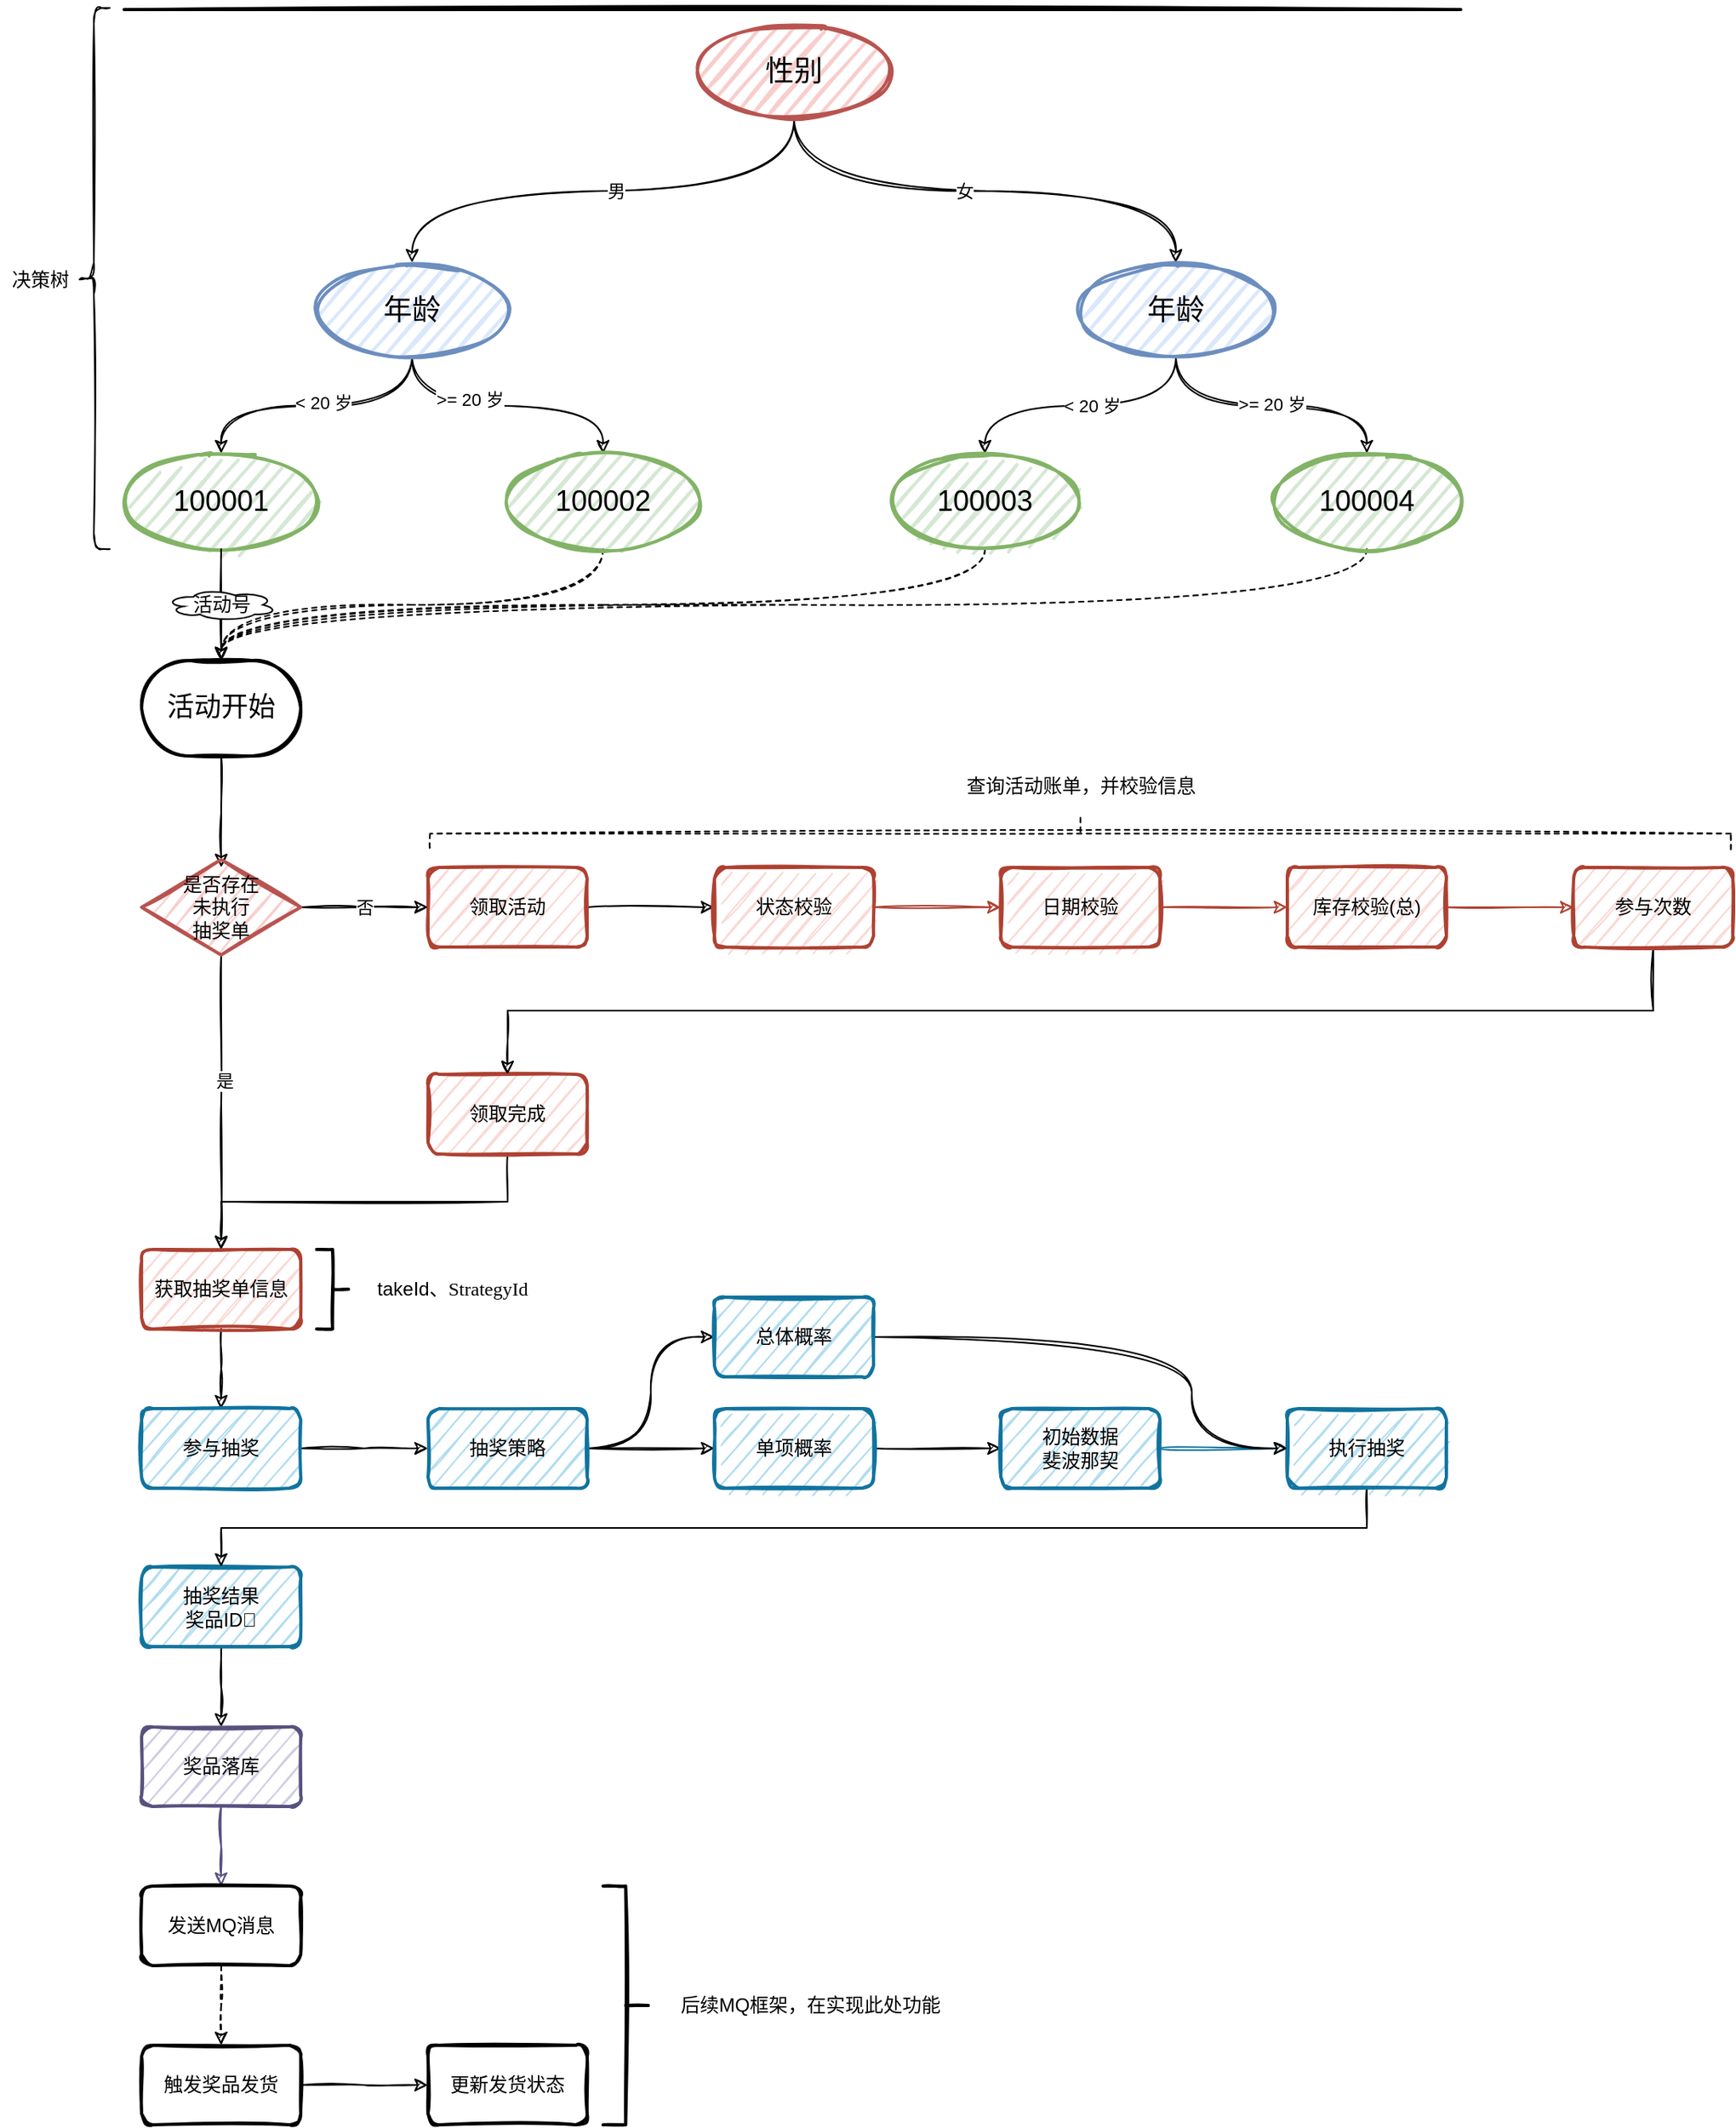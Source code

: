 <mxfile version="13.3.9" type="device"><diagram id="vXGlkZkOUuBDMCx0TaZ9" name="主流程"><mxGraphModel dx="2013" dy="1809" grid="1" gridSize="10" guides="1" tooltips="1" connect="1" arrows="1" fold="1" page="1" pageScale="1" pageWidth="827" pageHeight="1169" math="0" shadow="0"><root><mxCell id="0"/><mxCell id="1" parent="0"/><mxCell id="6XH0-8EDcf9ullUSbxHj-54" style="edgeStyle=elbowEdgeStyle;rounded=0;sketch=1;orthogonalLoop=1;jettySize=auto;elbow=vertical;html=1;exitX=0.5;exitY=1;exitDx=0;exitDy=0;exitPerimeter=0;" parent="1" source="6XH0-8EDcf9ullUSbxHj-1" edge="1"><mxGeometry relative="1" as="geometry"><mxPoint x="131" y="120" as="targetPoint"/></mxGeometry></mxCell><mxCell id="6XH0-8EDcf9ullUSbxHj-1" value="&lt;font style=&quot;font-size: 17px&quot;&gt;活动开始&lt;/font&gt;" style="strokeWidth=2;html=1;shape=mxgraph.flowchart.terminator;whiteSpace=wrap;sketch=1;" parent="1" vertex="1"><mxGeometry x="81" y="-10" width="100" height="60" as="geometry"/></mxCell><mxCell id="6XH0-8EDcf9ullUSbxHj-8" value="" style="edgeStyle=none;rounded=0;sketch=1;orthogonalLoop=1;jettySize=auto;html=1;" parent="1" source="6XH0-8EDcf9ullUSbxHj-4" target="6XH0-8EDcf9ullUSbxHj-7" edge="1"><mxGeometry relative="1" as="geometry"/></mxCell><mxCell id="6XH0-8EDcf9ullUSbxHj-4" value="领取活动" style="rounded=1;whiteSpace=wrap;html=1;absoluteArcSize=1;arcSize=14;strokeWidth=2;sketch=1;fillColor=#fad9d5;strokeColor=#ae4132;" parent="1" vertex="1"><mxGeometry x="261" y="120" width="100" height="50" as="geometry"/></mxCell><mxCell id="6XH0-8EDcf9ullUSbxHj-49" value="" style="edgeStyle=elbowEdgeStyle;rounded=0;sketch=1;orthogonalLoop=1;jettySize=auto;elbow=vertical;html=1;" parent="1" source="6XH0-8EDcf9ullUSbxHj-15" target="6XH0-8EDcf9ullUSbxHj-48" edge="1"><mxGeometry relative="1" as="geometry"/></mxCell><mxCell id="6XH0-8EDcf9ullUSbxHj-15" value="领取完成" style="rounded=1;whiteSpace=wrap;html=1;absoluteArcSize=1;arcSize=14;strokeWidth=2;sketch=1;fillColor=#fad9d5;strokeColor=#ae4132;" parent="1" vertex="1"><mxGeometry x="261" y="250" width="100" height="50" as="geometry"/></mxCell><mxCell id="6XH0-8EDcf9ullUSbxHj-50" style="edgeStyle=elbowEdgeStyle;rounded=0;sketch=1;orthogonalLoop=1;jettySize=auto;elbow=vertical;html=1;exitX=0.5;exitY=1;exitDx=0;exitDy=0;entryX=0.5;entryY=0;entryDx=0;entryDy=0;" parent="1" source="6XH0-8EDcf9ullUSbxHj-48" target="6XH0-8EDcf9ullUSbxHj-19" edge="1"><mxGeometry relative="1" as="geometry"/></mxCell><mxCell id="6XH0-8EDcf9ullUSbxHj-48" value="获取抽奖单信息" style="rounded=1;whiteSpace=wrap;html=1;absoluteArcSize=1;arcSize=14;strokeWidth=2;sketch=1;fillColor=#fad9d5;strokeColor=#ae4132;" parent="1" vertex="1"><mxGeometry x="81" y="360" width="100" height="50" as="geometry"/></mxCell><mxCell id="6XH0-8EDcf9ullUSbxHj-23" value="" style="edgeStyle=elbowEdgeStyle;rounded=0;sketch=1;orthogonalLoop=1;jettySize=auto;elbow=vertical;html=1;fillColor=#b1ddf0;" parent="1" source="6XH0-8EDcf9ullUSbxHj-19" target="6XH0-8EDcf9ullUSbxHj-22" edge="1"><mxGeometry relative="1" as="geometry"/></mxCell><mxCell id="6XH0-8EDcf9ullUSbxHj-19" value="参与抽奖" style="rounded=1;whiteSpace=wrap;html=1;absoluteArcSize=1;arcSize=14;strokeWidth=2;sketch=1;fillColor=#b1ddf0;strokeColor=#10739e;" parent="1" vertex="1"><mxGeometry x="81" y="460" width="100" height="50" as="geometry"/></mxCell><mxCell id="6XH0-8EDcf9ullUSbxHj-41" value="" style="edgeStyle=elbowEdgeStyle;rounded=0;sketch=1;orthogonalLoop=1;jettySize=auto;elbow=vertical;html=1;" parent="1" source="6XH0-8EDcf9ullUSbxHj-37" target="6XH0-8EDcf9ullUSbxHj-40" edge="1"><mxGeometry relative="1" as="geometry"/></mxCell><mxCell id="6XH0-8EDcf9ullUSbxHj-37" value="抽奖结果&lt;br&gt;奖品ID🏅" style="rounded=1;whiteSpace=wrap;html=1;absoluteArcSize=1;arcSize=14;strokeWidth=2;sketch=1;fillColor=#b1ddf0;strokeColor=#10739e;" parent="1" vertex="1"><mxGeometry x="81" y="559.5" width="100" height="50" as="geometry"/></mxCell><mxCell id="6XH0-8EDcf9ullUSbxHj-43" value="" style="edgeStyle=elbowEdgeStyle;rounded=0;sketch=1;orthogonalLoop=1;jettySize=auto;elbow=vertical;html=1;fillColor=#d0cee2;strokeColor=#56517e;" parent="1" source="6XH0-8EDcf9ullUSbxHj-40" target="6XH0-8EDcf9ullUSbxHj-42" edge="1"><mxGeometry relative="1" as="geometry"/></mxCell><mxCell id="6XH0-8EDcf9ullUSbxHj-40" value="奖品落库" style="rounded=1;whiteSpace=wrap;html=1;absoluteArcSize=1;arcSize=14;strokeWidth=2;sketch=1;fillColor=#d0cee2;strokeColor=#56517e;" parent="1" vertex="1"><mxGeometry x="81" y="660" width="100" height="50" as="geometry"/></mxCell><mxCell id="6XH0-8EDcf9ullUSbxHj-45" value="" style="edgeStyle=elbowEdgeStyle;rounded=0;sketch=1;orthogonalLoop=1;jettySize=auto;elbow=vertical;html=1;dashed=1;" parent="1" source="6XH0-8EDcf9ullUSbxHj-42" target="6XH0-8EDcf9ullUSbxHj-44" edge="1"><mxGeometry relative="1" as="geometry"/></mxCell><mxCell id="6XH0-8EDcf9ullUSbxHj-42" value="发送MQ消息" style="rounded=1;whiteSpace=wrap;html=1;absoluteArcSize=1;arcSize=14;strokeWidth=2;sketch=1;" parent="1" vertex="1"><mxGeometry x="81" y="760" width="100" height="50" as="geometry"/></mxCell><mxCell id="6XH0-8EDcf9ullUSbxHj-47" value="" style="edgeStyle=elbowEdgeStyle;rounded=0;sketch=1;orthogonalLoop=1;jettySize=auto;elbow=vertical;html=1;fillColor=#d5e8d4;" parent="1" source="6XH0-8EDcf9ullUSbxHj-44" target="6XH0-8EDcf9ullUSbxHj-46" edge="1"><mxGeometry relative="1" as="geometry"/></mxCell><mxCell id="6XH0-8EDcf9ullUSbxHj-44" value="触发奖品发货" style="rounded=1;whiteSpace=wrap;html=1;absoluteArcSize=1;arcSize=14;strokeWidth=2;sketch=1;" parent="1" vertex="1"><mxGeometry x="81" y="860" width="100" height="50" as="geometry"/></mxCell><mxCell id="6XH0-8EDcf9ullUSbxHj-46" value="更新发货状态" style="rounded=1;whiteSpace=wrap;html=1;absoluteArcSize=1;arcSize=14;strokeWidth=2;sketch=1;" parent="1" vertex="1"><mxGeometry x="261" y="860" width="100" height="50" as="geometry"/></mxCell><mxCell id="6XH0-8EDcf9ullUSbxHj-28" style="edgeStyle=orthogonalEdgeStyle;curved=1;rounded=0;sketch=1;orthogonalLoop=1;jettySize=auto;html=1;exitX=1;exitY=0.5;exitDx=0;exitDy=0;entryX=0;entryY=0.5;entryDx=0;entryDy=0;" parent="1" source="6XH0-8EDcf9ullUSbxHj-22" target="6XH0-8EDcf9ullUSbxHj-24" edge="1"><mxGeometry relative="1" as="geometry"/></mxCell><mxCell id="6XH0-8EDcf9ullUSbxHj-29" style="edgeStyle=none;rounded=0;sketch=1;orthogonalLoop=1;jettySize=auto;html=1;exitX=1;exitY=0.5;exitDx=0;exitDy=0;fillColor=#b1ddf0;" parent="1" source="6XH0-8EDcf9ullUSbxHj-22" target="6XH0-8EDcf9ullUSbxHj-26" edge="1"><mxGeometry relative="1" as="geometry"/></mxCell><mxCell id="6XH0-8EDcf9ullUSbxHj-22" value="抽奖策略" style="rounded=1;whiteSpace=wrap;html=1;absoluteArcSize=1;arcSize=14;strokeWidth=2;sketch=1;fillColor=#b1ddf0;strokeColor=#10739e;" parent="1" vertex="1"><mxGeometry x="261" y="460" width="100" height="50" as="geometry"/></mxCell><mxCell id="6XH0-8EDcf9ullUSbxHj-31" value="" style="edgeStyle=none;rounded=0;sketch=1;orthogonalLoop=1;jettySize=auto;html=1;fillColor=#b1ddf0;" parent="1" source="6XH0-8EDcf9ullUSbxHj-26" target="6XH0-8EDcf9ullUSbxHj-30" edge="1"><mxGeometry relative="1" as="geometry"/></mxCell><mxCell id="6XH0-8EDcf9ullUSbxHj-26" value="单项概率" style="rounded=1;whiteSpace=wrap;html=1;absoluteArcSize=1;arcSize=14;strokeWidth=2;sketch=1;fillColor=#b1ddf0;strokeColor=#10739e;" parent="1" vertex="1"><mxGeometry x="441" y="460" width="100" height="50" as="geometry"/></mxCell><mxCell id="6XH0-8EDcf9ullUSbxHj-35" value="" style="edgeStyle=orthogonalEdgeStyle;curved=1;rounded=0;sketch=1;orthogonalLoop=1;jettySize=auto;html=1;fillColor=#b1ddf0;strokeColor=#10739e;" parent="1" source="6XH0-8EDcf9ullUSbxHj-30" target="6XH0-8EDcf9ullUSbxHj-34" edge="1"><mxGeometry relative="1" as="geometry"/></mxCell><mxCell id="6XH0-8EDcf9ullUSbxHj-30" value="初始数据&lt;br&gt;斐波那契" style="rounded=1;whiteSpace=wrap;html=1;absoluteArcSize=1;arcSize=14;strokeWidth=2;sketch=1;fillColor=#b1ddf0;strokeColor=#10739e;" parent="1" vertex="1"><mxGeometry x="621" y="460" width="100" height="50" as="geometry"/></mxCell><mxCell id="6XH0-8EDcf9ullUSbxHj-39" style="edgeStyle=elbowEdgeStyle;rounded=0;sketch=1;orthogonalLoop=1;jettySize=auto;elbow=vertical;html=1;exitX=0.5;exitY=1;exitDx=0;exitDy=0;entryX=0.5;entryY=0;entryDx=0;entryDy=0;" parent="1" source="6XH0-8EDcf9ullUSbxHj-34" target="6XH0-8EDcf9ullUSbxHj-37" edge="1"><mxGeometry relative="1" as="geometry"/></mxCell><mxCell id="6XH0-8EDcf9ullUSbxHj-34" value="执行抽奖" style="rounded=1;whiteSpace=wrap;html=1;absoluteArcSize=1;arcSize=14;strokeWidth=2;sketch=1;fillColor=#b1ddf0;strokeColor=#10739e;" parent="1" vertex="1"><mxGeometry x="801" y="460" width="100" height="50" as="geometry"/></mxCell><mxCell id="6XH0-8EDcf9ullUSbxHj-33" style="edgeStyle=orthogonalEdgeStyle;curved=1;rounded=0;sketch=1;orthogonalLoop=1;jettySize=auto;html=1;exitX=1;exitY=0.5;exitDx=0;exitDy=0;entryX=0;entryY=0.5;entryDx=0;entryDy=0;" parent="1" source="6XH0-8EDcf9ullUSbxHj-24" target="6XH0-8EDcf9ullUSbxHj-34" edge="1"><mxGeometry relative="1" as="geometry"><Array as="points"><mxPoint x="741" y="415"/><mxPoint x="741" y="485"/></Array></mxGeometry></mxCell><mxCell id="6XH0-8EDcf9ullUSbxHj-24" value="总体概率" style="rounded=1;whiteSpace=wrap;html=1;absoluteArcSize=1;arcSize=14;strokeWidth=2;sketch=1;fillColor=#b1ddf0;strokeColor=#10739e;" parent="1" vertex="1"><mxGeometry x="441" y="390" width="100" height="50" as="geometry"/></mxCell><mxCell id="6XH0-8EDcf9ullUSbxHj-10" value="" style="edgeStyle=none;rounded=0;sketch=1;orthogonalLoop=1;jettySize=auto;html=1;fillColor=#fad9d5;strokeColor=#ae4132;" parent="1" source="6XH0-8EDcf9ullUSbxHj-7" target="6XH0-8EDcf9ullUSbxHj-9" edge="1"><mxGeometry relative="1" as="geometry"/></mxCell><mxCell id="6XH0-8EDcf9ullUSbxHj-7" value="状态校验" style="rounded=1;whiteSpace=wrap;html=1;absoluteArcSize=1;arcSize=14;strokeWidth=2;sketch=1;fillColor=#fad9d5;strokeColor=#ae4132;" parent="1" vertex="1"><mxGeometry x="441" y="120" width="100" height="50" as="geometry"/></mxCell><mxCell id="6XH0-8EDcf9ullUSbxHj-12" value="" style="edgeStyle=none;rounded=0;sketch=1;orthogonalLoop=1;jettySize=auto;html=1;fillColor=#fad9d5;strokeColor=#ae4132;" parent="1" source="6XH0-8EDcf9ullUSbxHj-9" target="6XH0-8EDcf9ullUSbxHj-11" edge="1"><mxGeometry relative="1" as="geometry"/></mxCell><mxCell id="6XH0-8EDcf9ullUSbxHj-9" value="日期校验" style="rounded=1;whiteSpace=wrap;html=1;absoluteArcSize=1;arcSize=14;strokeWidth=2;sketch=1;fillColor=#fad9d5;strokeColor=#ae4132;" parent="1" vertex="1"><mxGeometry x="621" y="120" width="100" height="50" as="geometry"/></mxCell><mxCell id="6XH0-8EDcf9ullUSbxHj-14" value="" style="edgeStyle=none;rounded=0;sketch=1;orthogonalLoop=1;jettySize=auto;html=1;fillColor=#fad9d5;strokeColor=#ae4132;" parent="1" source="6XH0-8EDcf9ullUSbxHj-11" target="6XH0-8EDcf9ullUSbxHj-13" edge="1"><mxGeometry relative="1" as="geometry"/></mxCell><mxCell id="6XH0-8EDcf9ullUSbxHj-11" value="库存校验(总)" style="rounded=1;whiteSpace=wrap;html=1;absoluteArcSize=1;arcSize=14;strokeWidth=2;sketch=1;fillColor=#fad9d5;strokeColor=#ae4132;" parent="1" vertex="1"><mxGeometry x="801" y="120" width="100" height="50" as="geometry"/></mxCell><mxCell id="6XH0-8EDcf9ullUSbxHj-18" style="edgeStyle=elbowEdgeStyle;rounded=0;sketch=1;orthogonalLoop=1;jettySize=auto;elbow=vertical;html=1;exitX=0.5;exitY=1;exitDx=0;exitDy=0;" parent="1" source="6XH0-8EDcf9ullUSbxHj-13" target="6XH0-8EDcf9ullUSbxHj-15" edge="1"><mxGeometry relative="1" as="geometry"/></mxCell><mxCell id="6XH0-8EDcf9ullUSbxHj-13" value="参与次数" style="rounded=1;whiteSpace=wrap;html=1;absoluteArcSize=1;arcSize=14;strokeWidth=2;sketch=1;fillColor=#fad9d5;strokeColor=#ae4132;" parent="1" vertex="1"><mxGeometry x="981" y="120" width="100" height="50" as="geometry"/></mxCell><mxCell id="6XH0-8EDcf9ullUSbxHj-51" value="" style="strokeWidth=2;html=1;shape=mxgraph.flowchart.annotation_2;align=left;labelPosition=right;pointerEvents=1;sketch=1;gradientColor=none;rotation=-180;" parent="1" vertex="1"><mxGeometry x="191" y="360" width="20" height="50" as="geometry"/></mxCell><mxCell id="6XH0-8EDcf9ullUSbxHj-52" value="&lt;span&gt;takeId、&lt;/span&gt;&lt;span style=&quot;font-size: 9pt ; background-color: rgb(255 , 255 , 255) ; font-family: &amp;#34;menlo&amp;#34;&quot;&gt;StrategyId&lt;/span&gt;" style="text;html=1;align=center;verticalAlign=middle;resizable=0;points=[];autosize=1;" parent="1" vertex="1"><mxGeometry x="211" y="375" width="130" height="20" as="geometry"/></mxCell><mxCell id="6XH0-8EDcf9ullUSbxHj-56" value="否" style="edgeStyle=elbowEdgeStyle;rounded=0;sketch=1;orthogonalLoop=1;jettySize=auto;elbow=horizontal;html=1;exitX=1;exitY=0.5;exitDx=0;exitDy=0;exitPerimeter=0;entryX=0;entryY=0.5;entryDx=0;entryDy=0;" parent="1" source="6XH0-8EDcf9ullUSbxHj-55" target="6XH0-8EDcf9ullUSbxHj-4" edge="1"><mxGeometry relative="1" as="geometry"><mxPoint x="181" y="190" as="targetPoint"/></mxGeometry></mxCell><mxCell id="6XH0-8EDcf9ullUSbxHj-57" style="edgeStyle=elbowEdgeStyle;rounded=0;sketch=1;orthogonalLoop=1;jettySize=auto;elbow=vertical;html=1;exitX=0.5;exitY=1;exitDx=0;exitDy=0;exitPerimeter=0;entryX=0.5;entryY=0;entryDx=0;entryDy=0;" parent="1" source="6XH0-8EDcf9ullUSbxHj-55" target="6XH0-8EDcf9ullUSbxHj-48" edge="1"><mxGeometry relative="1" as="geometry"/></mxCell><mxCell id="6XH0-8EDcf9ullUSbxHj-58" value="是" style="edgeLabel;html=1;align=center;verticalAlign=middle;resizable=0;points=[];" parent="6XH0-8EDcf9ullUSbxHj-57" vertex="1" connectable="0"><mxGeometry x="0.005" y="14" relative="1" as="geometry"><mxPoint x="-12" y="-14" as="offset"/></mxGeometry></mxCell><mxCell id="6XH0-8EDcf9ullUSbxHj-55" value="是否存在&lt;br&gt;未执行&lt;br&gt;抽奖单" style="strokeWidth=2;html=1;shape=mxgraph.flowchart.decision;whiteSpace=wrap;sketch=1;fillColor=#f8cecc;strokeColor=#b85450;" parent="1" vertex="1"><mxGeometry x="81" y="115" width="100" height="60" as="geometry"/></mxCell><mxCell id="6XH0-8EDcf9ullUSbxHj-59" value="" style="strokeWidth=1;html=1;shape=mxgraph.flowchart.annotation_2;align=left;labelPosition=right;pointerEvents=1;sketch=1;gradientColor=none;rotation=90;dashed=1;" parent="1" vertex="1"><mxGeometry x="661" y="-310" width="20" height="817.5" as="geometry"/></mxCell><mxCell id="6XH0-8EDcf9ullUSbxHj-60" value="查询活动账单，并校验信息" style="text;html=1;align=center;verticalAlign=middle;resizable=0;points=[];autosize=1;" parent="1" vertex="1"><mxGeometry x="591" y="59" width="160" height="20" as="geometry"/></mxCell><mxCell id="6XH0-8EDcf9ullUSbxHj-61" value="" style="strokeWidth=2;html=1;shape=mxgraph.flowchart.annotation_2;align=left;labelPosition=right;pointerEvents=1;sketch=1;gradientColor=none;rotation=-180;" parent="1" vertex="1"><mxGeometry x="371" y="760" width="28.42" height="150" as="geometry"/></mxCell><mxCell id="6XH0-8EDcf9ullUSbxHj-62" value="后续MQ框架，在实现此处功能" style="text;html=1;align=center;verticalAlign=middle;resizable=0;points=[];autosize=1;" parent="1" vertex="1"><mxGeometry x="411" y="825" width="180" height="20" as="geometry"/></mxCell><mxCell id="PpdrGsxcxqGXUW3jAKNM-9" style="edgeStyle=orthogonalEdgeStyle;curved=1;rounded=0;sketch=1;orthogonalLoop=1;jettySize=auto;html=1;exitX=0.5;exitY=1;exitDx=0;exitDy=0;entryX=0.5;entryY=0;entryDx=0;entryDy=0;" edge="1" parent="1" source="PpdrGsxcxqGXUW3jAKNM-1" target="PpdrGsxcxqGXUW3jAKNM-2"><mxGeometry relative="1" as="geometry"/></mxCell><mxCell id="PpdrGsxcxqGXUW3jAKNM-11" value="男" style="edgeLabel;html=1;align=center;verticalAlign=middle;resizable=0;points=[];" vertex="1" connectable="0" parent="PpdrGsxcxqGXUW3jAKNM-9"><mxGeometry x="-0.05" relative="1" as="geometry"><mxPoint as="offset"/></mxGeometry></mxCell><mxCell id="PpdrGsxcxqGXUW3jAKNM-10" style="edgeStyle=orthogonalEdgeStyle;curved=1;rounded=0;sketch=1;orthogonalLoop=1;jettySize=auto;html=1;exitX=0.5;exitY=1;exitDx=0;exitDy=0;" edge="1" parent="1" source="PpdrGsxcxqGXUW3jAKNM-1" target="PpdrGsxcxqGXUW3jAKNM-3"><mxGeometry relative="1" as="geometry"/></mxCell><mxCell id="PpdrGsxcxqGXUW3jAKNM-12" value="女" style="edgeLabel;html=1;align=center;verticalAlign=middle;resizable=0;points=[];" vertex="1" connectable="0" parent="PpdrGsxcxqGXUW3jAKNM-10"><mxGeometry x="-0.082" relative="1" as="geometry"><mxPoint as="offset"/></mxGeometry></mxCell><mxCell id="PpdrGsxcxqGXUW3jAKNM-1" value="&lt;font style=&quot;font-size: 18px&quot;&gt;性别&lt;/font&gt;" style="ellipse;whiteSpace=wrap;html=1;strokeWidth=2;fillWeight=2;hachureGap=8;fillColor=#f8cecc;fillStyle=dots;sketch=1;strokeColor=#b85450;" vertex="1" parent="1"><mxGeometry x="431" y="-410" width="120" height="60" as="geometry"/></mxCell><mxCell id="PpdrGsxcxqGXUW3jAKNM-13" style="edgeStyle=orthogonalEdgeStyle;curved=1;rounded=0;sketch=1;orthogonalLoop=1;jettySize=auto;html=1;exitX=0.5;exitY=1;exitDx=0;exitDy=0;" edge="1" parent="1" source="PpdrGsxcxqGXUW3jAKNM-2" target="PpdrGsxcxqGXUW3jAKNM-6"><mxGeometry relative="1" as="geometry"/></mxCell><mxCell id="PpdrGsxcxqGXUW3jAKNM-15" value="&amp;lt; 20 岁" style="edgeLabel;html=1;align=center;verticalAlign=middle;resizable=0;points=[];" vertex="1" connectable="0" parent="PpdrGsxcxqGXUW3jAKNM-13"><mxGeometry x="-0.044" y="-2" relative="1" as="geometry"><mxPoint as="offset"/></mxGeometry></mxCell><mxCell id="PpdrGsxcxqGXUW3jAKNM-14" style="edgeStyle=orthogonalEdgeStyle;curved=1;rounded=0;sketch=1;orthogonalLoop=1;jettySize=auto;html=1;exitX=0.5;exitY=1;exitDx=0;exitDy=0;entryX=0.5;entryY=0;entryDx=0;entryDy=0;" edge="1" parent="1" source="PpdrGsxcxqGXUW3jAKNM-2" target="PpdrGsxcxqGXUW3jAKNM-7"><mxGeometry relative="1" as="geometry"/></mxCell><mxCell id="PpdrGsxcxqGXUW3jAKNM-16" value="&amp;gt;= 20 岁" style="edgeLabel;html=1;align=center;verticalAlign=middle;resizable=0;points=[];" vertex="1" connectable="0" parent="PpdrGsxcxqGXUW3jAKNM-14"><mxGeometry x="-0.267" y="4" relative="1" as="geometry"><mxPoint as="offset"/></mxGeometry></mxCell><mxCell id="PpdrGsxcxqGXUW3jAKNM-2" value="&lt;font style=&quot;font-size: 18px&quot;&gt;年龄&lt;/font&gt;" style="ellipse;whiteSpace=wrap;html=1;strokeWidth=2;fillWeight=2;hachureGap=8;fillColor=#dae8fc;fillStyle=dots;sketch=1;strokeColor=#6c8ebf;" vertex="1" parent="1"><mxGeometry x="191" y="-260" width="120" height="60" as="geometry"/></mxCell><mxCell id="PpdrGsxcxqGXUW3jAKNM-19" style="edgeStyle=orthogonalEdgeStyle;curved=1;rounded=0;sketch=1;orthogonalLoop=1;jettySize=auto;html=1;exitX=0.5;exitY=1;exitDx=0;exitDy=0;entryX=0.5;entryY=0;entryDx=0;entryDy=0;" edge="1" parent="1" source="PpdrGsxcxqGXUW3jAKNM-3" target="PpdrGsxcxqGXUW3jAKNM-17"><mxGeometry relative="1" as="geometry"/></mxCell><mxCell id="PpdrGsxcxqGXUW3jAKNM-21" value="&amp;lt; 20 岁" style="edgeLabel;html=1;align=center;verticalAlign=middle;resizable=0;points=[];" vertex="1" connectable="0" parent="PpdrGsxcxqGXUW3jAKNM-19"><mxGeometry x="-0.078" relative="1" as="geometry"><mxPoint as="offset"/></mxGeometry></mxCell><mxCell id="PpdrGsxcxqGXUW3jAKNM-20" style="edgeStyle=orthogonalEdgeStyle;curved=1;rounded=0;sketch=1;orthogonalLoop=1;jettySize=auto;html=1;exitX=0.5;exitY=1;exitDx=0;exitDy=0;" edge="1" parent="1" source="PpdrGsxcxqGXUW3jAKNM-3" target="PpdrGsxcxqGXUW3jAKNM-18"><mxGeometry relative="1" as="geometry"/></mxCell><mxCell id="PpdrGsxcxqGXUW3jAKNM-22" value="&amp;gt;= 20 岁" style="edgeLabel;html=1;align=center;verticalAlign=middle;resizable=0;points=[];" vertex="1" connectable="0" parent="PpdrGsxcxqGXUW3jAKNM-20"><mxGeometry y="1" relative="1" as="geometry"><mxPoint as="offset"/></mxGeometry></mxCell><mxCell id="PpdrGsxcxqGXUW3jAKNM-3" value="&lt;font style=&quot;font-size: 18px&quot;&gt;年龄&lt;/font&gt;" style="ellipse;whiteSpace=wrap;html=1;strokeWidth=2;fillWeight=2;hachureGap=8;fillColor=#dae8fc;fillStyle=dots;sketch=1;strokeColor=#6c8ebf;" vertex="1" parent="1"><mxGeometry x="671" y="-260" width="120" height="60" as="geometry"/></mxCell><mxCell id="PpdrGsxcxqGXUW3jAKNM-6" value="&lt;font style=&quot;font-size: 18px&quot;&gt;100001&lt;/font&gt;" style="ellipse;whiteSpace=wrap;html=1;strokeWidth=2;fillWeight=2;hachureGap=8;fillColor=#d5e8d4;fillStyle=dots;sketch=1;strokeColor=#82b366;" vertex="1" parent="1"><mxGeometry x="71" y="-140" width="120" height="60" as="geometry"/></mxCell><mxCell id="PpdrGsxcxqGXUW3jAKNM-39" style="edgeStyle=orthogonalEdgeStyle;curved=1;rounded=0;sketch=1;orthogonalLoop=1;jettySize=auto;html=1;exitX=0.5;exitY=1;exitDx=0;exitDy=0;dashed=1;strokeWidth=1;" edge="1" parent="1" source="PpdrGsxcxqGXUW3jAKNM-7" target="6XH0-8EDcf9ullUSbxHj-1"><mxGeometry relative="1" as="geometry"/></mxCell><mxCell id="PpdrGsxcxqGXUW3jAKNM-7" value="&lt;span style=&quot;font-size: 18px&quot;&gt;100002&lt;/span&gt;" style="ellipse;whiteSpace=wrap;html=1;strokeWidth=2;fillWeight=2;hachureGap=8;fillColor=#d5e8d4;fillStyle=dots;sketch=1;strokeColor=#82b366;" vertex="1" parent="1"><mxGeometry x="311" y="-140" width="120" height="60" as="geometry"/></mxCell><mxCell id="PpdrGsxcxqGXUW3jAKNM-40" style="edgeStyle=orthogonalEdgeStyle;curved=1;rounded=0;sketch=1;orthogonalLoop=1;jettySize=auto;html=1;exitX=0.5;exitY=1;exitDx=0;exitDy=0;dashed=1;strokeWidth=1;" edge="1" parent="1" source="PpdrGsxcxqGXUW3jAKNM-17" target="6XH0-8EDcf9ullUSbxHj-1"><mxGeometry relative="1" as="geometry"/></mxCell><mxCell id="PpdrGsxcxqGXUW3jAKNM-17" value="&lt;span style=&quot;font-size: 18px&quot;&gt;100003&lt;/span&gt;" style="ellipse;whiteSpace=wrap;html=1;strokeWidth=2;fillWeight=2;hachureGap=8;fillColor=#d5e8d4;fillStyle=dots;sketch=1;strokeColor=#82b366;" vertex="1" parent="1"><mxGeometry x="551" y="-140" width="120" height="60" as="geometry"/></mxCell><mxCell id="PpdrGsxcxqGXUW3jAKNM-41" style="edgeStyle=orthogonalEdgeStyle;curved=1;rounded=0;sketch=1;orthogonalLoop=1;jettySize=auto;html=1;exitX=0.5;exitY=1;exitDx=0;exitDy=0;entryX=0.5;entryY=0;entryDx=0;entryDy=0;entryPerimeter=0;dashed=1;strokeWidth=1;" edge="1" parent="1" source="PpdrGsxcxqGXUW3jAKNM-18" target="6XH0-8EDcf9ullUSbxHj-1"><mxGeometry relative="1" as="geometry"/></mxCell><mxCell id="PpdrGsxcxqGXUW3jAKNM-18" value="&lt;span style=&quot;font-size: 18px&quot;&gt;100004&lt;/span&gt;" style="ellipse;whiteSpace=wrap;html=1;strokeWidth=2;fillWeight=2;hachureGap=8;fillColor=#d5e8d4;fillStyle=dots;sketch=1;strokeColor=#82b366;" vertex="1" parent="1"><mxGeometry x="791" y="-140" width="120" height="60" as="geometry"/></mxCell><mxCell id="PpdrGsxcxqGXUW3jAKNM-32" value="" style="endArrow=classic;html=1;exitX=0.5;exitY=1;exitDx=0;exitDy=0;entryX=0.5;entryY=0;entryDx=0;entryDy=0;entryPerimeter=0;sketch=1;" edge="1" parent="1" source="PpdrGsxcxqGXUW3jAKNM-6" target="6XH0-8EDcf9ullUSbxHj-1"><mxGeometry relative="1" as="geometry"><mxPoint x="361" y="-40" as="sourcePoint"/><mxPoint x="291" y="-20" as="targetPoint"/></mxGeometry></mxCell><mxCell id="PpdrGsxcxqGXUW3jAKNM-33" value="活动号" style="shape=cloud;html=1;outlineConnect=0;" vertex="1" parent="PpdrGsxcxqGXUW3jAKNM-32"><mxGeometry width="70" height="20" relative="1" as="geometry"><mxPoint x="-35" y="-10" as="offset"/></mxGeometry></mxCell><mxCell id="PpdrGsxcxqGXUW3jAKNM-34" value="" style="shape=curlyBracket;whiteSpace=wrap;html=1;rounded=1;sketch=1;" vertex="1" parent="1"><mxGeometry x="41" y="-420" width="20" height="340" as="geometry"/></mxCell><mxCell id="PpdrGsxcxqGXUW3jAKNM-37" value="决策树" style="text;html=1;align=center;verticalAlign=middle;resizable=0;points=[];autosize=1;" vertex="1" parent="1"><mxGeometry x="-8" y="-259" width="50" height="20" as="geometry"/></mxCell><mxCell id="PpdrGsxcxqGXUW3jAKNM-38" value="" style="line;strokeWidth=2;html=1;sketch=1;" vertex="1" parent="1"><mxGeometry x="70" y="-424" width="840" height="10" as="geometry"/></mxCell></root></mxGraphModel></diagram></mxfile>